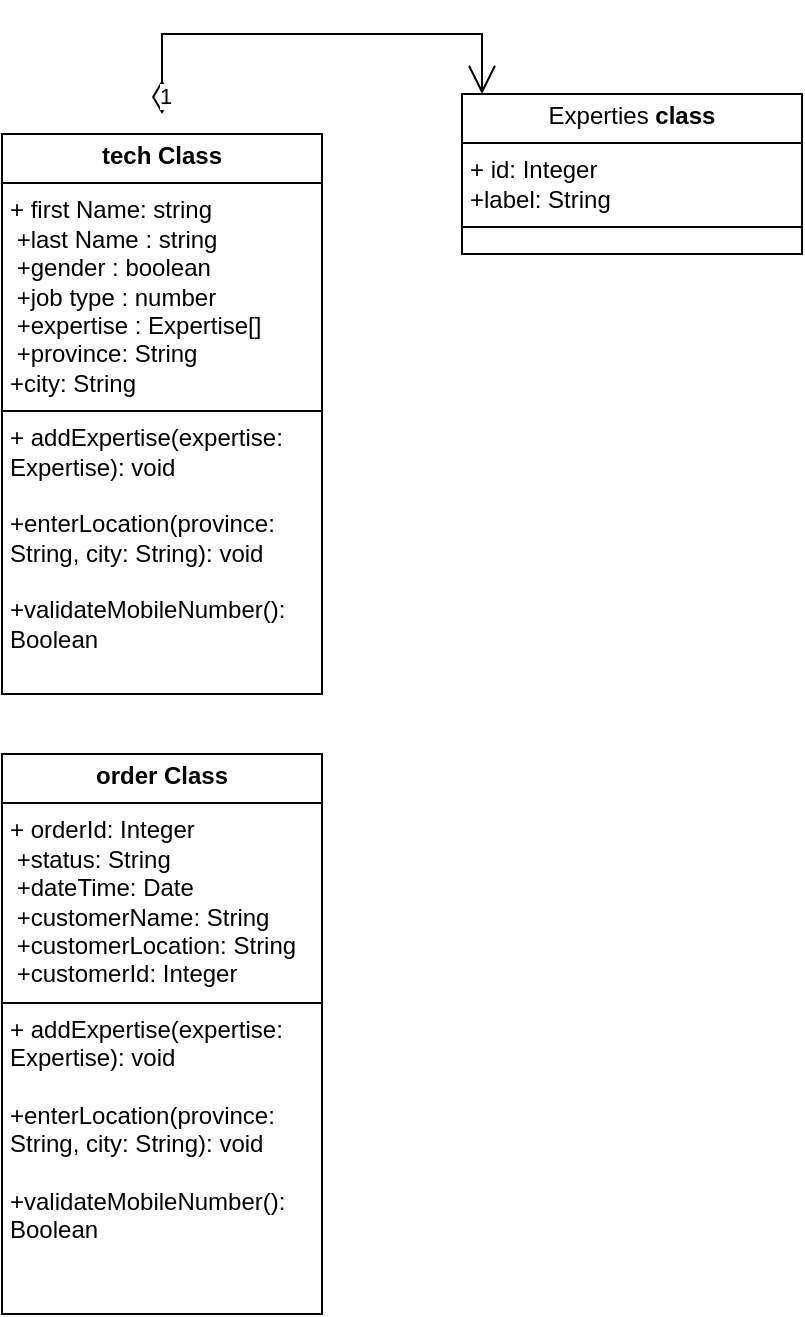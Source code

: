 <mxfile version="24.7.16">
  <diagram name="Page-1" id="c4acf3e9-155e-7222-9cf6-157b1a14988f">
    <mxGraphModel dx="880" dy="434" grid="1" gridSize="10" guides="1" tooltips="1" connect="1" arrows="1" fold="1" page="1" pageScale="1" pageWidth="850" pageHeight="1100" background="none" math="0" shadow="0">
      <root>
        <mxCell id="0" />
        <mxCell id="1" parent="0" />
        <mxCell id="KMtnxI4F0yMecvli3GG7-1" value="&lt;p style=&quot;margin:0px;margin-top:4px;text-align:center;&quot;&gt;&lt;b&gt;tech Class&lt;/b&gt;&lt;/p&gt;&lt;hr size=&quot;1&quot; style=&quot;border-style:solid;&quot;&gt;&lt;p style=&quot;margin:0px;margin-left:4px;&quot;&gt;+ first Name: string&lt;/p&gt;&lt;p style=&quot;margin:0px;margin-left:4px;&quot;&gt;&amp;nbsp;+last Name : string&lt;/p&gt;&lt;p style=&quot;margin:0px;margin-left:4px;&quot;&gt;&amp;nbsp;+gender : boolean&lt;/p&gt;&lt;p style=&quot;margin:0px;margin-left:4px;&quot;&gt;&amp;nbsp;+job type : number&lt;br&gt;&amp;nbsp;+expertise :&amp;nbsp;Expertise[]&lt;br&gt;&amp;nbsp;+province: String&lt;br&gt;+city: String&lt;br&gt;&lt;/p&gt;&lt;hr size=&quot;1&quot; style=&quot;border-style:solid;&quot;&gt;&lt;p style=&quot;margin:0px;margin-left:4px;&quot;&gt;+ addExpertise(expertise: Expertise): void&lt;br&gt;&lt;br&gt;+enterLocation(province: String, city: String): void&lt;br&gt;&lt;br&gt;+validateMobileNumber(): Boolean&lt;br&gt;&lt;/p&gt;" style="verticalAlign=top;align=left;overflow=fill;html=1;whiteSpace=wrap;" vertex="1" parent="1">
          <mxGeometry x="50" y="110" width="160" height="280" as="geometry" />
        </mxCell>
        <mxCell id="KMtnxI4F0yMecvli3GG7-4" value="&lt;p style=&quot;margin:0px;margin-top:4px;text-align:center;&quot;&gt;&lt;span style=&quot;background-color: initial; text-align: left;&quot;&gt;Experties&amp;nbsp;&lt;/span&gt;&lt;b&gt;class&lt;/b&gt;&lt;/p&gt;&lt;hr size=&quot;1&quot; style=&quot;border-style:solid;&quot;&gt;&lt;p style=&quot;margin:0px;margin-left:4px;&quot;&gt;+ id: Integer&lt;/p&gt;&lt;p style=&quot;margin:0px;margin-left:4px;&quot;&gt;+label: String&lt;/p&gt;&lt;hr size=&quot;1&quot; style=&quot;border-style:solid;&quot;&gt;&lt;p style=&quot;margin:0px;margin-left:4px;&quot;&gt;&lt;br&gt;&lt;/p&gt;" style="verticalAlign=top;align=left;overflow=fill;html=1;whiteSpace=wrap;" vertex="1" parent="1">
          <mxGeometry x="280" y="90" width="170" height="80" as="geometry" />
        </mxCell>
        <mxCell id="KMtnxI4F0yMecvli3GG7-7" value="1" style="endArrow=open;html=1;endSize=12;startArrow=diamondThin;startSize=14;startFill=0;edgeStyle=orthogonalEdgeStyle;align=left;verticalAlign=bottom;rounded=0;" edge="1" parent="1">
          <mxGeometry x="-1" y="3" relative="1" as="geometry">
            <mxPoint x="130" y="100" as="sourcePoint" />
            <mxPoint x="290" y="90" as="targetPoint" />
            <Array as="points">
              <mxPoint x="130" y="60" />
              <mxPoint x="290" y="60" />
            </Array>
          </mxGeometry>
        </mxCell>
        <mxCell id="KMtnxI4F0yMecvli3GG7-8" value="&lt;p style=&quot;margin:0px;margin-top:4px;text-align:center;&quot;&gt;&lt;b&gt;order Class&lt;/b&gt;&lt;/p&gt;&lt;hr size=&quot;1&quot; style=&quot;border-style:solid;&quot;&gt;&lt;p style=&quot;margin:0px;margin-left:4px;&quot;&gt;+ orderId: Integer&lt;/p&gt;&lt;p style=&quot;margin:0px;margin-left:4px;&quot;&gt;&amp;nbsp;+status: String&lt;/p&gt;&lt;p style=&quot;margin:0px;margin-left:4px;&quot;&gt;&amp;nbsp;+dateTime: Date&lt;/p&gt;&lt;p style=&quot;margin:0px;margin-left:4px;&quot;&gt;&amp;nbsp;+customerName: String&lt;br&gt;&amp;nbsp;+customerLocation: String&lt;br&gt;&amp;nbsp;+customerId: Integer&lt;br&gt;&lt;/p&gt;&lt;hr size=&quot;1&quot; style=&quot;border-style:solid;&quot;&gt;&lt;p style=&quot;margin:0px;margin-left:4px;&quot;&gt;+ addExpertise(expertise: Expertise): void&lt;br&gt;&lt;br&gt;+enterLocation(province: String, city: String): void&lt;br&gt;&lt;br&gt;+validateMobileNumber(): Boolean&lt;br&gt;&lt;/p&gt;" style="verticalAlign=top;align=left;overflow=fill;html=1;whiteSpace=wrap;" vertex="1" parent="1">
          <mxGeometry x="50" y="420" width="160" height="280" as="geometry" />
        </mxCell>
      </root>
    </mxGraphModel>
  </diagram>
</mxfile>
